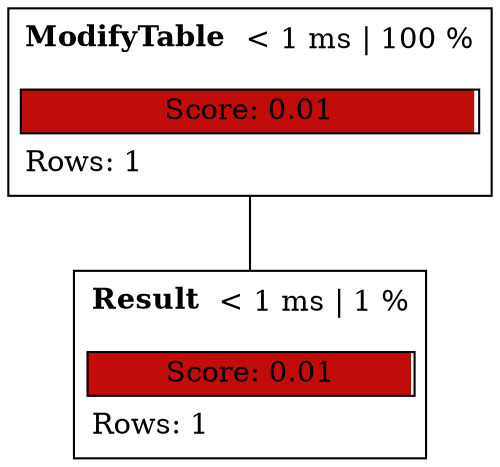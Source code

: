 
graph "" {
    node[shape=plain,style=rounded];

    
node0[
    label=<
    <table cellborder="0" cellspacing="5">
        <tr><td align="left"><b>ModifyTable</b></td><td>&lt; 1 ms | 100 %</td></tr>
        <tr><td colspan="2" align="left"></td></tr>
        <tr><td colspan="2" border="1" bgcolor="#c10d0a;0.99:white">Score: 0.01</td></tr>
        <tr><td colspan="2" align="left">Rows: 1</td></tr>
    </table>
>
];


node1[
    label=<
    <table cellborder="0" cellspacing="5">
        <tr><td align="left"><b>Result</b></td><td>&lt; 1 ms | 1 %</td></tr>
        <tr><td colspan="2" align="left"></td></tr>
        <tr><td colspan="2" border="1" bgcolor="#c10d0a;0.99:white">Score: 0.01</td></tr>
        <tr><td colspan="2" align="left">Rows: 1</td></tr>
    </table>
>
];

node0 -- node1

}
